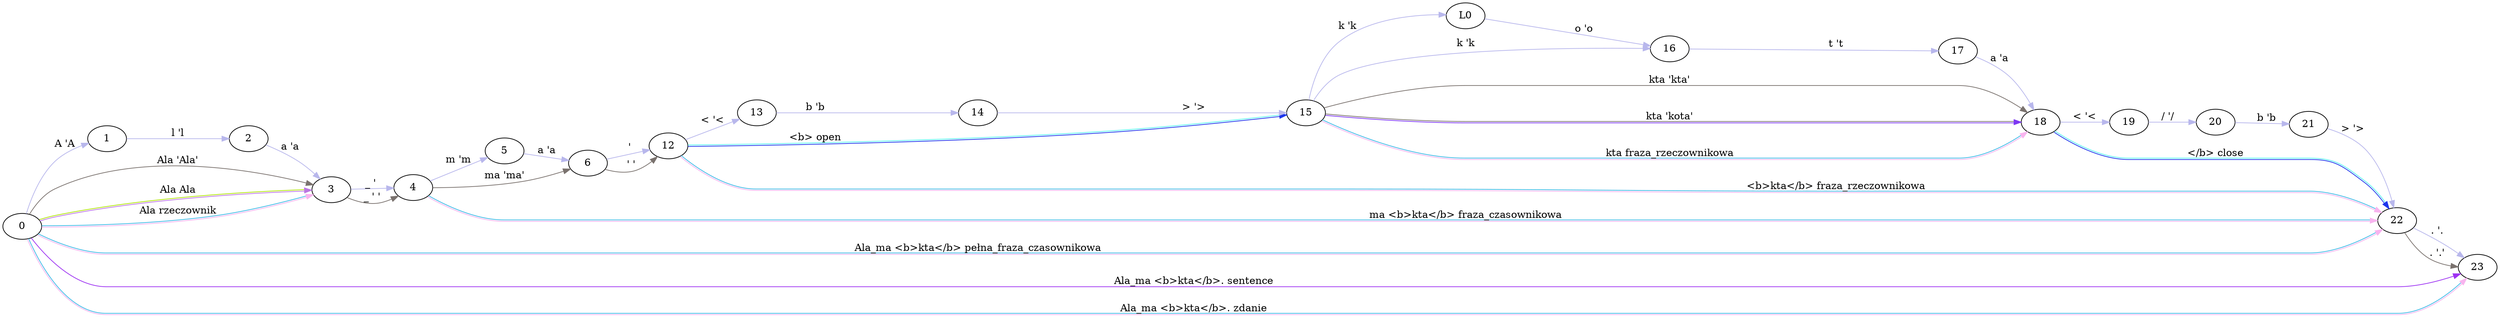 digraph G {
rankdir=LR
0 -> 1 [label="A 'A",color="#b8b7ec"]
1 -> 2 [label="l 'l",color="#b8b7ec"]
2 -> 3 [label="a 'a",color="#b8b7ec"]
0 -> 3 [label="Ala 'Ala'",color="#7a726e"]
0 -> 3 [label="Ala Ala",color="#bb76e1:#aee26"]
0 -> 3 [label="Ala rzeczownik",color="#f8b4ef:#3cb9e5"]
3 -> 4 [label="_ ' ",color="#b8b7ec"]
3 -> 4 [label="_ ' '",color="#7a726e"]
4 -> 5 [label="m 'm",color="#b8b7ec"]
5 -> 6 [label="a 'a",color="#b8b7ec"]
4 -> 6 [label="ma 'ma'",color="#7a726e"]
6 -> 12 [label="&nbsp; ' ",color="#b8b7ec"]
6 -> 12 [label="&nbsp; ' '",color="#7a726e"]
12 -> 13 [label="< '<",color="#b8b7ec"]
13 -> 14 [label="b 'b",color="#b8b7ec"]
14 -> 15 [label="> '>",color="#b8b7ec"]
12 -> 15 [label="<b> open",color="#1d36ec:#5afaf0"]
15 -> L0 [label="k 'k",color="#b8b7ec"]
15 -> 16 [label="k 'k",color="#b8b7ec"]
L0 -> 16 [label="o 'o",color="#b8b7ec"]
16 -> 17 [label="t 't",color="#b8b7ec"]
17 -> 18 [label="a 'a",color="#b8b7ec"]
15 -> 18 [label="kta 'kta'",color="#7a726e"]
15 -> 18 [label="kta 'kota'",color="#7d37f2:#7a726e"]
15 -> 18 [label="kta fraza_rzeczownikowa",color="#f8b4ef:#3cb9e5"]
18 -> 19 [label="< '<",color="#b8b7ec"]
19 -> 20 [label="/ '/",color="#b8b7ec"]
20 -> 21 [label="b 'b",color="#b8b7ec"]
21 -> 22 [label="> '>",color="#b8b7ec"]
18 -> 22 [label="</b> close",color="#1d36ec:#5afaf0"]
12 -> 22 [label="<b>kta</b> fraza_rzeczownikowa",color="#f8b4ef:#3cb9e5"]
4 -> 22 [label="ma&nbsp;<b>kta</b> fraza_czasownikowa",color="#f8b4ef:#3cb9e5"]
0 -> 22 [label="Ala_ma&nbsp;<b>kta</b> pełna_fraza_czasownikowa",color="#f8b4ef:#3cb9e5"]
22 -> 23 [label=". '.",color="#b8b7ec"]
22 -> 23 [label=". '.'",color="#7a726e"]
0 -> 23 [label="Ala_ma&nbsp;<b>kta</b>. sentence",color="#9d32f2"]
0 -> 23 [label="Ala_ma&nbsp;<b>kta</b>. zdanie",color="#f8b4ef:#3cb9e5"]
}
